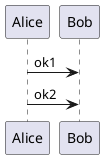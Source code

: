 {
  "sha1": "7ul4769uponefdmiqsmss8nquz8tbzu",
  "insertion": {
    "when": "2024-05-30T20:48:21.282Z",
    "user": "plantuml@gmail.com"
  }
}
@startuml
'!preprocessorV2
Alice -> Bob : ok1
Alice -> Bob : /'''out'''/ ok2
/'
Alice -> Bob : ok3
this is a comment
'/
@enduml

